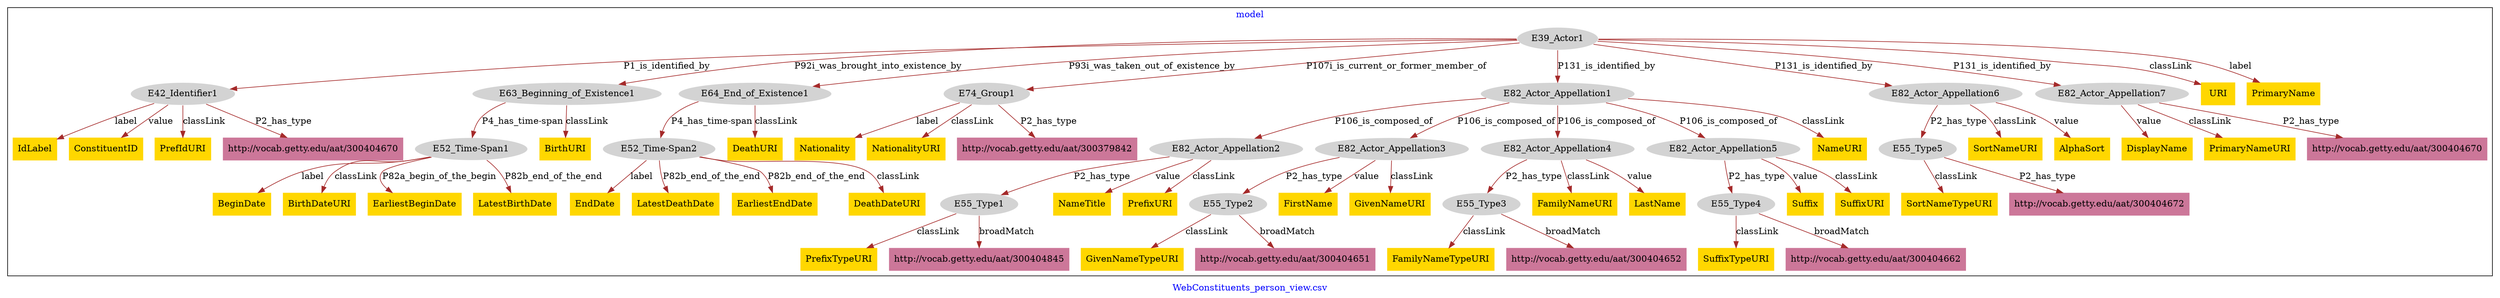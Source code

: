 digraph n0 {
fontcolor="blue"
remincross="true"
label="WebConstituents_person_view.csv"
subgraph cluster {
label="model"
n2[style="filled",color="white",fillcolor="lightgray",label="E39_Actor1"];
n3[style="filled",color="white",fillcolor="lightgray",label="E42_Identifier1"];
n4[style="filled",color="white",fillcolor="lightgray",label="E63_Beginning_of_Existence1"];
n5[style="filled",color="white",fillcolor="lightgray",label="E64_End_of_Existence1"];
n6[style="filled",color="white",fillcolor="lightgray",label="E74_Group1"];
n7[style="filled",color="white",fillcolor="lightgray",label="E82_Actor_Appellation1"];
n8[style="filled",color="white",fillcolor="lightgray",label="E82_Actor_Appellation6"];
n9[style="filled",color="white",fillcolor="lightgray",label="E82_Actor_Appellation7"];
n10[style="filled",color="white",fillcolor="lightgray",label="E52_Time-Span1"];
n11[style="filled",color="white",fillcolor="lightgray",label="E52_Time-Span2"];
n12[style="filled",color="white",fillcolor="lightgray",label="E82_Actor_Appellation2"];
n13[style="filled",color="white",fillcolor="lightgray",label="E82_Actor_Appellation3"];
n14[style="filled",color="white",fillcolor="lightgray",label="E82_Actor_Appellation4"];
n15[style="filled",color="white",fillcolor="lightgray",label="E82_Actor_Appellation5"];
n16[style="filled",color="white",fillcolor="lightgray",label="E55_Type1"];
n17[style="filled",color="white",fillcolor="lightgray",label="E55_Type2"];
n18[style="filled",color="white",fillcolor="lightgray",label="E55_Type3"];
n19[style="filled",color="white",fillcolor="lightgray",label="E55_Type4"];
n20[style="filled",color="white",fillcolor="lightgray",label="E55_Type5"];
n21[shape="plaintext",style="filled",fillcolor="gold",label="BeginDate"];
n22[shape="plaintext",style="filled",fillcolor="gold",label="EndDate"];
n23[shape="plaintext",style="filled",fillcolor="gold",label="Nationality"];
n24[shape="plaintext",style="filled",fillcolor="gold",label="Suffix"];
n25[shape="plaintext",style="filled",fillcolor="gold",label="NameTitle"];
n26[shape="plaintext",style="filled",fillcolor="gold",label="URI"];
n27[shape="plaintext",style="filled",fillcolor="gold",label="FamilyNameURI"];
n28[shape="plaintext",style="filled",fillcolor="gold",label="LastName"];
n29[shape="plaintext",style="filled",fillcolor="gold",label="FirstName"];
n30[shape="plaintext",style="filled",fillcolor="gold",label="DisplayName"];
n31[shape="plaintext",style="filled",fillcolor="gold",label="NationalityURI"];
n32[shape="plaintext",style="filled",fillcolor="gold",label="PrefixTypeURI"];
n33[shape="plaintext",style="filled",fillcolor="gold",label="PrimaryNameURI"];
n34[shape="plaintext",style="filled",fillcolor="gold",label="GivenNameURI"];
n35[shape="plaintext",style="filled",fillcolor="gold",label="SortNameTypeURI"];
n36[shape="plaintext",style="filled",fillcolor="gold",label="DeathURI"];
n37[shape="plaintext",style="filled",fillcolor="gold",label="LatestDeathDate"];
n38[shape="plaintext",style="filled",fillcolor="gold",label="BirthURI"];
n39[shape="plaintext",style="filled",fillcolor="gold",label="PrimaryName"];
n40[shape="plaintext",style="filled",fillcolor="gold",label="GivenNameTypeURI"];
n41[shape="plaintext",style="filled",fillcolor="gold",label="PrefixURI"];
n42[shape="plaintext",style="filled",fillcolor="gold",label="BirthDateURI"];
n43[shape="plaintext",style="filled",fillcolor="gold",label="SuffixURI"];
n44[shape="plaintext",style="filled",fillcolor="gold",label="IdLabel"];
n45[shape="plaintext",style="filled",fillcolor="gold",label="SortNameURI"];
n46[shape="plaintext",style="filled",fillcolor="gold",label="EarliestBeginDate"];
n47[shape="plaintext",style="filled",fillcolor="gold",label="EarliestEndDate"];
n48[shape="plaintext",style="filled",fillcolor="gold",label="LatestBirthDate"];
n49[shape="plaintext",style="filled",fillcolor="gold",label="ConstituentID"];
n50[shape="plaintext",style="filled",fillcolor="gold",label="AlphaSort"];
n51[shape="plaintext",style="filled",fillcolor="gold",label="NameURI"];
n52[shape="plaintext",style="filled",fillcolor="gold",label="DeathDateURI"];
n53[shape="plaintext",style="filled",fillcolor="gold",label="FamilyNameTypeURI"];
n54[shape="plaintext",style="filled",fillcolor="gold",label="PrefIdURI"];
n55[shape="plaintext",style="filled",fillcolor="gold",label="SuffixTypeURI"];
n56[shape="plaintext",style="filled",fillcolor="#CC7799",label="http://vocab.getty.edu/aat/300404670"];
n57[shape="plaintext",style="filled",fillcolor="#CC7799",label="http://vocab.getty.edu/aat/300379842"];
n58[shape="plaintext",style="filled",fillcolor="#CC7799",label="http://vocab.getty.edu/aat/300404652"];
n59[shape="plaintext",style="filled",fillcolor="#CC7799",label="http://vocab.getty.edu/aat/300404845"];
n60[shape="plaintext",style="filled",fillcolor="#CC7799",label="http://vocab.getty.edu/aat/300404670"];
n61[shape="plaintext",style="filled",fillcolor="#CC7799",label="http://vocab.getty.edu/aat/300404651"];
n62[shape="plaintext",style="filled",fillcolor="#CC7799",label="http://vocab.getty.edu/aat/300404672"];
n63[shape="plaintext",style="filled",fillcolor="#CC7799",label="http://vocab.getty.edu/aat/300404662"];
}
n2 -> n3[color="brown",fontcolor="black",label="P1_is_identified_by"]
n2 -> n4[color="brown",fontcolor="black",label="P92i_was_brought_into_existence_by"]
n2 -> n5[color="brown",fontcolor="black",label="P93i_was_taken_out_of_existence_by"]
n2 -> n6[color="brown",fontcolor="black",label="P107i_is_current_or_former_member_of"]
n2 -> n7[color="brown",fontcolor="black",label="P131_is_identified_by"]
n2 -> n8[color="brown",fontcolor="black",label="P131_is_identified_by"]
n2 -> n9[color="brown",fontcolor="black",label="P131_is_identified_by"]
n4 -> n10[color="brown",fontcolor="black",label="P4_has_time-span"]
n5 -> n11[color="brown",fontcolor="black",label="P4_has_time-span"]
n7 -> n12[color="brown",fontcolor="black",label="P106_is_composed_of"]
n7 -> n13[color="brown",fontcolor="black",label="P106_is_composed_of"]
n7 -> n14[color="brown",fontcolor="black",label="P106_is_composed_of"]
n7 -> n15[color="brown",fontcolor="black",label="P106_is_composed_of"]
n12 -> n16[color="brown",fontcolor="black",label="P2_has_type"]
n13 -> n17[color="brown",fontcolor="black",label="P2_has_type"]
n14 -> n18[color="brown",fontcolor="black",label="P2_has_type"]
n15 -> n19[color="brown",fontcolor="black",label="P2_has_type"]
n8 -> n20[color="brown",fontcolor="black",label="P2_has_type"]
n10 -> n21[color="brown",fontcolor="black",label="label"]
n11 -> n22[color="brown",fontcolor="black",label="label"]
n6 -> n23[color="brown",fontcolor="black",label="label"]
n15 -> n24[color="brown",fontcolor="black",label="value"]
n12 -> n25[color="brown",fontcolor="black",label="value"]
n2 -> n26[color="brown",fontcolor="black",label="classLink"]
n14 -> n27[color="brown",fontcolor="black",label="classLink"]
n14 -> n28[color="brown",fontcolor="black",label="value"]
n13 -> n29[color="brown",fontcolor="black",label="value"]
n9 -> n30[color="brown",fontcolor="black",label="value"]
n6 -> n31[color="brown",fontcolor="black",label="classLink"]
n16 -> n32[color="brown",fontcolor="black",label="classLink"]
n9 -> n33[color="brown",fontcolor="black",label="classLink"]
n13 -> n34[color="brown",fontcolor="black",label="classLink"]
n20 -> n35[color="brown",fontcolor="black",label="classLink"]
n5 -> n36[color="brown",fontcolor="black",label="classLink"]
n11 -> n37[color="brown",fontcolor="black",label="P82b_end_of_the_end"]
n4 -> n38[color="brown",fontcolor="black",label="classLink"]
n2 -> n39[color="brown",fontcolor="black",label="label"]
n17 -> n40[color="brown",fontcolor="black",label="classLink"]
n12 -> n41[color="brown",fontcolor="black",label="classLink"]
n10 -> n42[color="brown",fontcolor="black",label="classLink"]
n15 -> n43[color="brown",fontcolor="black",label="classLink"]
n3 -> n44[color="brown",fontcolor="black",label="label"]
n8 -> n45[color="brown",fontcolor="black",label="classLink"]
n10 -> n46[color="brown",fontcolor="black",label="P82a_begin_of_the_begin"]
n11 -> n47[color="brown",fontcolor="black",label="P82b_end_of_the_end"]
n10 -> n48[color="brown",fontcolor="black",label="P82b_end_of_the_end"]
n3 -> n49[color="brown",fontcolor="black",label="value"]
n8 -> n50[color="brown",fontcolor="black",label="value"]
n7 -> n51[color="brown",fontcolor="black",label="classLink"]
n11 -> n52[color="brown",fontcolor="black",label="classLink"]
n18 -> n53[color="brown",fontcolor="black",label="classLink"]
n3 -> n54[color="brown",fontcolor="black",label="classLink"]
n19 -> n55[color="brown",fontcolor="black",label="classLink"]
n3 -> n56[color="brown",fontcolor="black",label="P2_has_type"]
n6 -> n57[color="brown",fontcolor="black",label="P2_has_type"]
n18 -> n58[color="brown",fontcolor="black",label="broadMatch"]
n16 -> n59[color="brown",fontcolor="black",label="broadMatch"]
n9 -> n60[color="brown",fontcolor="black",label="P2_has_type"]
n17 -> n61[color="brown",fontcolor="black",label="broadMatch"]
n20 -> n62[color="brown",fontcolor="black",label="P2_has_type"]
n19 -> n63[color="brown",fontcolor="black",label="broadMatch"]
}
